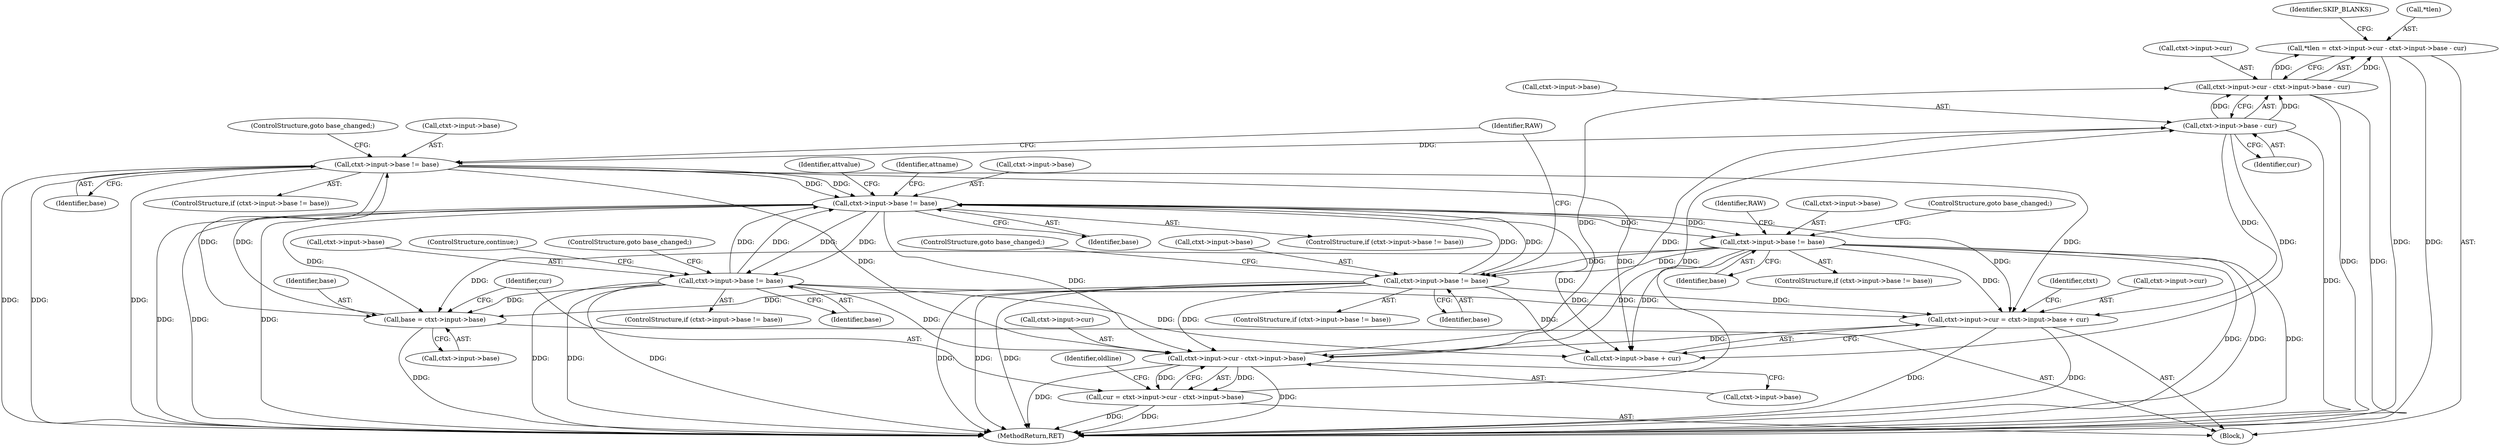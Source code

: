digraph "0_Chrome_d0947db40187f4708c58e64cbd6013faf9eddeed_33@pointer" {
"1000241" [label="(Call,*tlen = ctxt->input->cur - ctxt->input->base - cur)"];
"1000244" [label="(Call,ctxt->input->cur - ctxt->input->base - cur)"];
"1000179" [label="(Call,ctxt->input->cur - ctxt->input->base)"];
"1001535" [label="(Call,ctxt->input->cur = ctxt->input->base + cur)"];
"1000814" [label="(Call,ctxt->input->base != base)"];
"1000321" [label="(Call,ctxt->input->base != base)"];
"1000875" [label="(Call,ctxt->input->base != base)"];
"1000260" [label="(Call,ctxt->input->base != base)"];
"1000250" [label="(Call,ctxt->input->base - cur)"];
"1000177" [label="(Call,cur = ctxt->input->cur - ctxt->input->base)"];
"1000170" [label="(Call,base = ctxt->input->base)"];
"1000702" [label="(Call,ctxt->input->base != base)"];
"1000177" [label="(Call,cur = ctxt->input->cur - ctxt->input->base)"];
"1000241" [label="(Call,*tlen = ctxt->input->cur - ctxt->input->base - cur)"];
"1001535" [label="(Call,ctxt->input->cur = ctxt->input->base + cur)"];
"1000267" [label="(ControlStructure,goto base_changed;)"];
"1000709" [label="(ControlStructure,goto base_changed;)"];
"1000321" [label="(Call,ctxt->input->base != base)"];
"1000703" [label="(Call,ctxt->input->base)"];
"1001541" [label="(Call,ctxt->input->base + cur)"];
"1000881" [label="(Identifier,base)"];
"1000125" [label="(Block,)"];
"1000825" [label="(Identifier,RAW)"];
"1000708" [label="(Identifier,base)"];
"1000257" [label="(Identifier,SKIP_BLANKS)"];
"1000191" [label="(Identifier,oldline)"];
"1000261" [label="(Call,ctxt->input->base)"];
"1000251" [label="(Call,ctxt->input->base)"];
"1000256" [label="(Identifier,cur)"];
"1000250" [label="(Call,ctxt->input->base - cur)"];
"1000266" [label="(Identifier,base)"];
"1000327" [label="(Identifier,base)"];
"1000814" [label="(Call,ctxt->input->base != base)"];
"1000815" [label="(Call,ctxt->input->base)"];
"1001551" [label="(Identifier,ctxt)"];
"1001572" [label="(MethodReturn,RET)"];
"1000882" [label="(ControlStructure,goto base_changed;)"];
"1000178" [label="(Identifier,cur)"];
"1000171" [label="(Identifier,base)"];
"1000875" [label="(Call,ctxt->input->base != base)"];
"1001536" [label="(Call,ctxt->input->cur)"];
"1000259" [label="(ControlStructure,if (ctxt->input->base != base))"];
"1000710" [label="(ControlStructure,continue;)"];
"1000244" [label="(Call,ctxt->input->cur - ctxt->input->base - cur)"];
"1000170" [label="(Call,base = ctxt->input->base)"];
"1000821" [label="(ControlStructure,goto base_changed;)"];
"1000332" [label="(Identifier,attvalue)"];
"1000260" [label="(Call,ctxt->input->base != base)"];
"1000245" [label="(Call,ctxt->input->cur)"];
"1000242" [label="(Call,*tlen)"];
"1000346" [label="(Identifier,attname)"];
"1000180" [label="(Call,ctxt->input->cur)"];
"1000876" [label="(Call,ctxt->input->base)"];
"1000271" [label="(Identifier,RAW)"];
"1000820" [label="(Identifier,base)"];
"1000702" [label="(Call,ctxt->input->base != base)"];
"1000701" [label="(ControlStructure,if (ctxt->input->base != base))"];
"1000172" [label="(Call,ctxt->input->base)"];
"1000179" [label="(Call,ctxt->input->cur - ctxt->input->base)"];
"1000322" [label="(Call,ctxt->input->base)"];
"1000874" [label="(ControlStructure,if (ctxt->input->base != base))"];
"1000185" [label="(Call,ctxt->input->base)"];
"1000813" [label="(ControlStructure,if (ctxt->input->base != base))"];
"1000320" [label="(ControlStructure,if (ctxt->input->base != base))"];
"1000241" -> "1000125"  [label="AST: "];
"1000241" -> "1000244"  [label="CFG: "];
"1000242" -> "1000241"  [label="AST: "];
"1000244" -> "1000241"  [label="AST: "];
"1000257" -> "1000241"  [label="CFG: "];
"1000241" -> "1001572"  [label="DDG: "];
"1000241" -> "1001572"  [label="DDG: "];
"1000244" -> "1000241"  [label="DDG: "];
"1000244" -> "1000241"  [label="DDG: "];
"1000244" -> "1000250"  [label="CFG: "];
"1000245" -> "1000244"  [label="AST: "];
"1000250" -> "1000244"  [label="AST: "];
"1000244" -> "1001572"  [label="DDG: "];
"1000244" -> "1001572"  [label="DDG: "];
"1000179" -> "1000244"  [label="DDG: "];
"1000250" -> "1000244"  [label="DDG: "];
"1000250" -> "1000244"  [label="DDG: "];
"1000179" -> "1000177"  [label="AST: "];
"1000179" -> "1000185"  [label="CFG: "];
"1000180" -> "1000179"  [label="AST: "];
"1000185" -> "1000179"  [label="AST: "];
"1000177" -> "1000179"  [label="CFG: "];
"1000179" -> "1001572"  [label="DDG: "];
"1000179" -> "1001572"  [label="DDG: "];
"1000179" -> "1000177"  [label="DDG: "];
"1000179" -> "1000177"  [label="DDG: "];
"1001535" -> "1000179"  [label="DDG: "];
"1000814" -> "1000179"  [label="DDG: "];
"1000875" -> "1000179"  [label="DDG: "];
"1000260" -> "1000179"  [label="DDG: "];
"1000321" -> "1000179"  [label="DDG: "];
"1000702" -> "1000179"  [label="DDG: "];
"1000179" -> "1000250"  [label="DDG: "];
"1001535" -> "1000125"  [label="AST: "];
"1001535" -> "1001541"  [label="CFG: "];
"1001536" -> "1001535"  [label="AST: "];
"1001541" -> "1001535"  [label="AST: "];
"1001551" -> "1001535"  [label="CFG: "];
"1001535" -> "1001572"  [label="DDG: "];
"1001535" -> "1001572"  [label="DDG: "];
"1000814" -> "1001535"  [label="DDG: "];
"1000875" -> "1001535"  [label="DDG: "];
"1000260" -> "1001535"  [label="DDG: "];
"1000321" -> "1001535"  [label="DDG: "];
"1000702" -> "1001535"  [label="DDG: "];
"1000250" -> "1001535"  [label="DDG: "];
"1000814" -> "1000813"  [label="AST: "];
"1000814" -> "1000820"  [label="CFG: "];
"1000815" -> "1000814"  [label="AST: "];
"1000820" -> "1000814"  [label="AST: "];
"1000821" -> "1000814"  [label="CFG: "];
"1000825" -> "1000814"  [label="CFG: "];
"1000814" -> "1001572"  [label="DDG: "];
"1000814" -> "1001572"  [label="DDG: "];
"1000814" -> "1001572"  [label="DDG: "];
"1000814" -> "1000170"  [label="DDG: "];
"1000321" -> "1000814"  [label="DDG: "];
"1000321" -> "1000814"  [label="DDG: "];
"1000814" -> "1000875"  [label="DDG: "];
"1000814" -> "1000875"  [label="DDG: "];
"1000814" -> "1001541"  [label="DDG: "];
"1000321" -> "1000320"  [label="AST: "];
"1000321" -> "1000327"  [label="CFG: "];
"1000322" -> "1000321"  [label="AST: "];
"1000327" -> "1000321"  [label="AST: "];
"1000332" -> "1000321"  [label="CFG: "];
"1000346" -> "1000321"  [label="CFG: "];
"1000321" -> "1001572"  [label="DDG: "];
"1000321" -> "1001572"  [label="DDG: "];
"1000321" -> "1001572"  [label="DDG: "];
"1000321" -> "1000170"  [label="DDG: "];
"1000875" -> "1000321"  [label="DDG: "];
"1000875" -> "1000321"  [label="DDG: "];
"1000260" -> "1000321"  [label="DDG: "];
"1000260" -> "1000321"  [label="DDG: "];
"1000702" -> "1000321"  [label="DDG: "];
"1000702" -> "1000321"  [label="DDG: "];
"1000321" -> "1000702"  [label="DDG: "];
"1000321" -> "1000702"  [label="DDG: "];
"1000321" -> "1001541"  [label="DDG: "];
"1000875" -> "1000874"  [label="AST: "];
"1000875" -> "1000881"  [label="CFG: "];
"1000876" -> "1000875"  [label="AST: "];
"1000881" -> "1000875"  [label="AST: "];
"1000271" -> "1000875"  [label="CFG: "];
"1000882" -> "1000875"  [label="CFG: "];
"1000875" -> "1001572"  [label="DDG: "];
"1000875" -> "1001572"  [label="DDG: "];
"1000875" -> "1001572"  [label="DDG: "];
"1000875" -> "1000170"  [label="DDG: "];
"1000875" -> "1001541"  [label="DDG: "];
"1000260" -> "1000259"  [label="AST: "];
"1000260" -> "1000266"  [label="CFG: "];
"1000261" -> "1000260"  [label="AST: "];
"1000266" -> "1000260"  [label="AST: "];
"1000267" -> "1000260"  [label="CFG: "];
"1000271" -> "1000260"  [label="CFG: "];
"1000260" -> "1001572"  [label="DDG: "];
"1000260" -> "1001572"  [label="DDG: "];
"1000260" -> "1001572"  [label="DDG: "];
"1000260" -> "1000170"  [label="DDG: "];
"1000250" -> "1000260"  [label="DDG: "];
"1000170" -> "1000260"  [label="DDG: "];
"1000260" -> "1001541"  [label="DDG: "];
"1000250" -> "1000256"  [label="CFG: "];
"1000251" -> "1000250"  [label="AST: "];
"1000256" -> "1000250"  [label="AST: "];
"1000250" -> "1001572"  [label="DDG: "];
"1000177" -> "1000250"  [label="DDG: "];
"1000250" -> "1001541"  [label="DDG: "];
"1000177" -> "1000125"  [label="AST: "];
"1000178" -> "1000177"  [label="AST: "];
"1000191" -> "1000177"  [label="CFG: "];
"1000177" -> "1001572"  [label="DDG: "];
"1000177" -> "1001572"  [label="DDG: "];
"1000170" -> "1000125"  [label="AST: "];
"1000170" -> "1000172"  [label="CFG: "];
"1000171" -> "1000170"  [label="AST: "];
"1000172" -> "1000170"  [label="AST: "];
"1000178" -> "1000170"  [label="CFG: "];
"1000170" -> "1001572"  [label="DDG: "];
"1000702" -> "1000170"  [label="DDG: "];
"1000702" -> "1000701"  [label="AST: "];
"1000702" -> "1000708"  [label="CFG: "];
"1000703" -> "1000702"  [label="AST: "];
"1000708" -> "1000702"  [label="AST: "];
"1000709" -> "1000702"  [label="CFG: "];
"1000710" -> "1000702"  [label="CFG: "];
"1000702" -> "1001572"  [label="DDG: "];
"1000702" -> "1001572"  [label="DDG: "];
"1000702" -> "1001572"  [label="DDG: "];
"1000702" -> "1001541"  [label="DDG: "];
}
